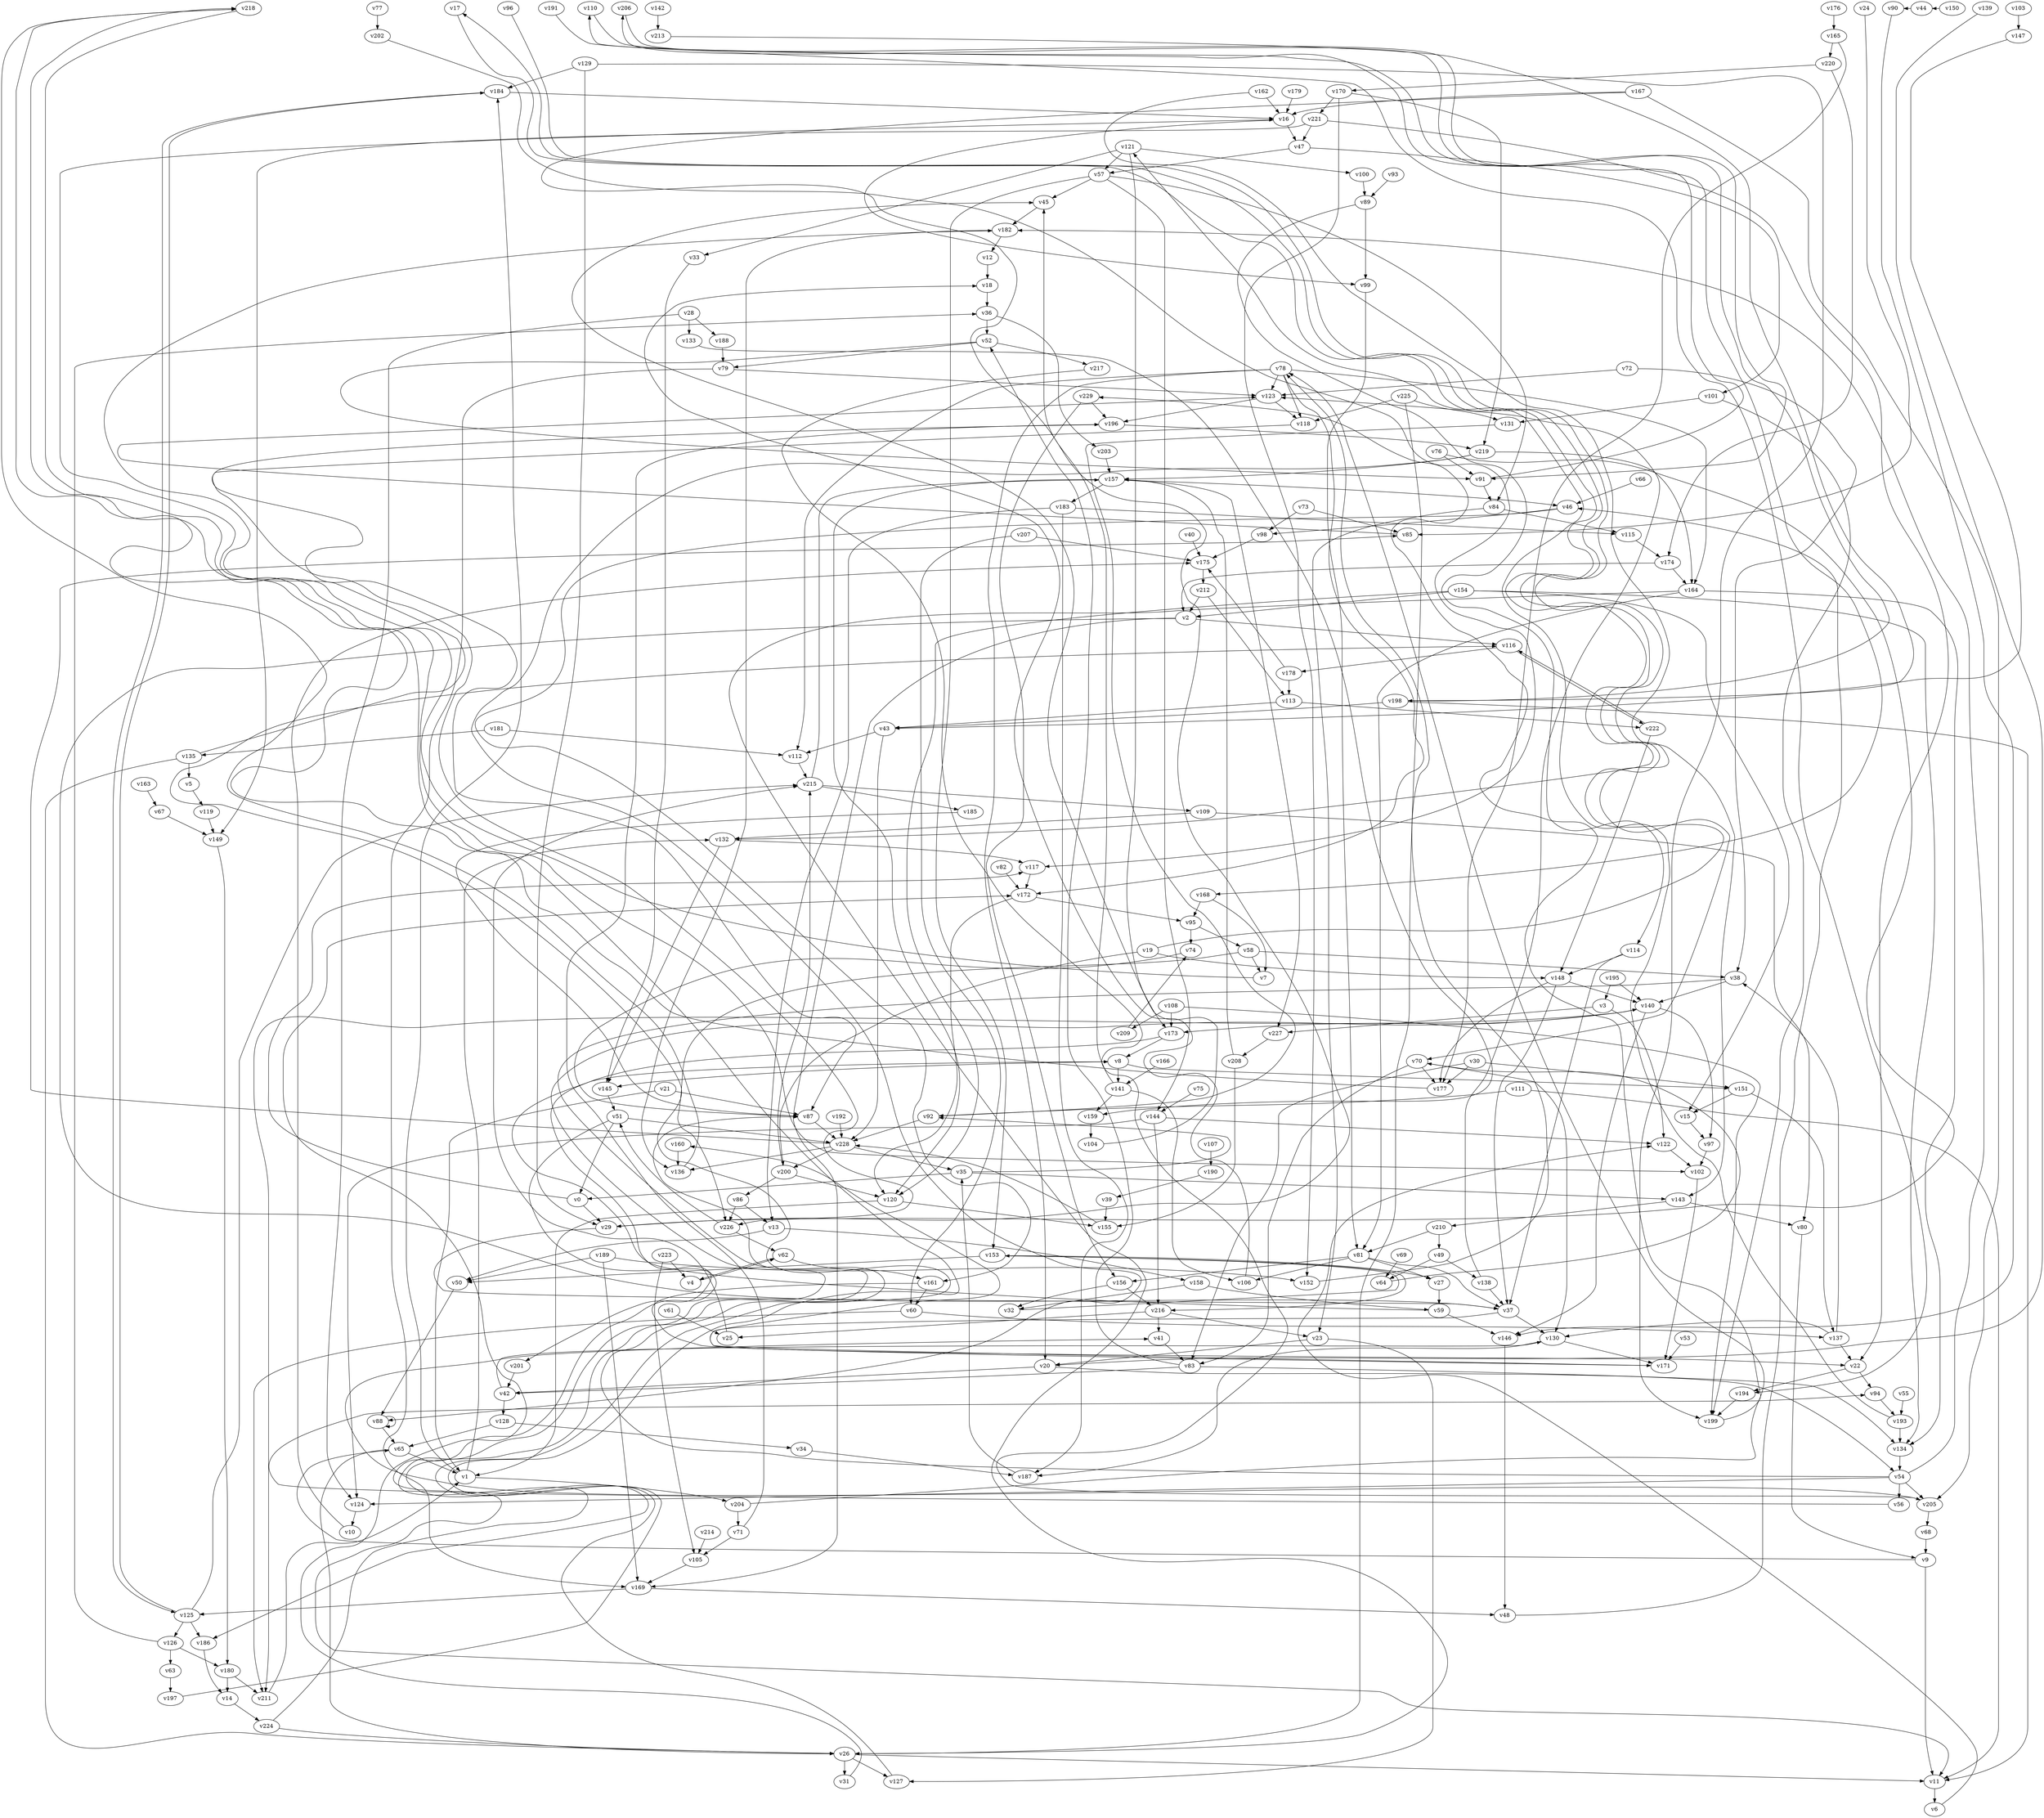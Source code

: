 // Benchmark game 333 - 230 vertices
// time_bound: 62
// targets: v133
digraph G {
    v0 [name="v0", player=1];
    v1 [name="v1", player=0];
    v2 [name="v2", player=0];
    v3 [name="v3", player=1];
    v4 [name="v4", player=0];
    v5 [name="v5", player=1];
    v6 [name="v6", player=0];
    v7 [name="v7", player=1];
    v8 [name="v8", player=1];
    v9 [name="v9", player=1];
    v10 [name="v10", player=0];
    v11 [name="v11", player=1];
    v12 [name="v12", player=0];
    v13 [name="v13", player=1];
    v14 [name="v14", player=1];
    v15 [name="v15", player=1];
    v16 [name="v16", player=1];
    v17 [name="v17", player=1];
    v18 [name="v18", player=1];
    v19 [name="v19", player=0];
    v20 [name="v20", player=1];
    v21 [name="v21", player=1];
    v22 [name="v22", player=0];
    v23 [name="v23", player=1];
    v24 [name="v24", player=1];
    v25 [name="v25", player=1];
    v26 [name="v26", player=1];
    v27 [name="v27", player=1];
    v28 [name="v28", player=0];
    v29 [name="v29", player=0];
    v30 [name="v30", player=0];
    v31 [name="v31", player=0];
    v32 [name="v32", player=0];
    v33 [name="v33", player=1];
    v34 [name="v34", player=0];
    v35 [name="v35", player=1];
    v36 [name="v36", player=1];
    v37 [name="v37", player=0];
    v38 [name="v38", player=1];
    v39 [name="v39", player=1];
    v40 [name="v40", player=1];
    v41 [name="v41", player=1];
    v42 [name="v42", player=1];
    v43 [name="v43", player=0];
    v44 [name="v44", player=0];
    v45 [name="v45", player=1];
    v46 [name="v46", player=1];
    v47 [name="v47", player=0];
    v48 [name="v48", player=0];
    v49 [name="v49", player=1];
    v50 [name="v50", player=0];
    v51 [name="v51", player=0];
    v52 [name="v52", player=0];
    v53 [name="v53", player=0];
    v54 [name="v54", player=0];
    v55 [name="v55", player=1];
    v56 [name="v56", player=1];
    v57 [name="v57", player=0];
    v58 [name="v58", player=0];
    v59 [name="v59", player=1];
    v60 [name="v60", player=0];
    v61 [name="v61", player=1];
    v62 [name="v62", player=0];
    v63 [name="v63", player=1];
    v64 [name="v64", player=1];
    v65 [name="v65", player=1];
    v66 [name="v66", player=1];
    v67 [name="v67", player=1];
    v68 [name="v68", player=0];
    v69 [name="v69", player=0];
    v70 [name="v70", player=0];
    v71 [name="v71", player=1];
    v72 [name="v72", player=1];
    v73 [name="v73", player=0];
    v74 [name="v74", player=1];
    v75 [name="v75", player=1];
    v76 [name="v76", player=1];
    v77 [name="v77", player=0];
    v78 [name="v78", player=1];
    v79 [name="v79", player=1];
    v80 [name="v80", player=1];
    v81 [name="v81", player=1];
    v82 [name="v82", player=1];
    v83 [name="v83", player=1];
    v84 [name="v84", player=0];
    v85 [name="v85", player=1];
    v86 [name="v86", player=0];
    v87 [name="v87", player=0];
    v88 [name="v88", player=0];
    v89 [name="v89", player=0];
    v90 [name="v90", player=1];
    v91 [name="v91", player=1];
    v92 [name="v92", player=1];
    v93 [name="v93", player=1];
    v94 [name="v94", player=1];
    v95 [name="v95", player=1];
    v96 [name="v96", player=1];
    v97 [name="v97", player=0];
    v98 [name="v98", player=0];
    v99 [name="v99", player=1];
    v100 [name="v100", player=0];
    v101 [name="v101", player=1];
    v102 [name="v102", player=0];
    v103 [name="v103", player=1];
    v104 [name="v104", player=0];
    v105 [name="v105", player=0];
    v106 [name="v106", player=1];
    v107 [name="v107", player=0];
    v108 [name="v108", player=1];
    v109 [name="v109", player=1];
    v110 [name="v110", player=0];
    v111 [name="v111", player=1];
    v112 [name="v112", player=1];
    v113 [name="v113", player=1];
    v114 [name="v114", player=0];
    v115 [name="v115", player=0];
    v116 [name="v116", player=0];
    v117 [name="v117", player=1];
    v118 [name="v118", player=1];
    v119 [name="v119", player=1];
    v120 [name="v120", player=1];
    v121 [name="v121", player=0];
    v122 [name="v122", player=1];
    v123 [name="v123", player=1];
    v124 [name="v124", player=1];
    v125 [name="v125", player=0];
    v126 [name="v126", player=0];
    v127 [name="v127", player=0];
    v128 [name="v128", player=0];
    v129 [name="v129", player=1];
    v130 [name="v130", player=0];
    v131 [name="v131", player=0];
    v132 [name="v132", player=0];
    v133 [name="v133", player=0, target=1];
    v134 [name="v134", player=0];
    v135 [name="v135", player=1];
    v136 [name="v136", player=0];
    v137 [name="v137", player=0];
    v138 [name="v138", player=1];
    v139 [name="v139", player=1];
    v140 [name="v140", player=1];
    v141 [name="v141", player=1];
    v142 [name="v142", player=0];
    v143 [name="v143", player=1];
    v144 [name="v144", player=1];
    v145 [name="v145", player=1];
    v146 [name="v146", player=0];
    v147 [name="v147", player=0];
    v148 [name="v148", player=0];
    v149 [name="v149", player=1];
    v150 [name="v150", player=1];
    v151 [name="v151", player=0];
    v152 [name="v152", player=0];
    v153 [name="v153", player=0];
    v154 [name="v154", player=0];
    v155 [name="v155", player=1];
    v156 [name="v156", player=0];
    v157 [name="v157", player=0];
    v158 [name="v158", player=1];
    v159 [name="v159", player=0];
    v160 [name="v160", player=1];
    v161 [name="v161", player=1];
    v162 [name="v162", player=0];
    v163 [name="v163", player=0];
    v164 [name="v164", player=0];
    v165 [name="v165", player=1];
    v166 [name="v166", player=1];
    v167 [name="v167", player=0];
    v168 [name="v168", player=0];
    v169 [name="v169", player=0];
    v170 [name="v170", player=1];
    v171 [name="v171", player=1];
    v172 [name="v172", player=1];
    v173 [name="v173", player=0];
    v174 [name="v174", player=0];
    v175 [name="v175", player=0];
    v176 [name="v176", player=1];
    v177 [name="v177", player=1];
    v178 [name="v178", player=1];
    v179 [name="v179", player=0];
    v180 [name="v180", player=1];
    v181 [name="v181", player=1];
    v182 [name="v182", player=0];
    v183 [name="v183", player=1];
    v184 [name="v184", player=1];
    v185 [name="v185", player=1];
    v186 [name="v186", player=1];
    v187 [name="v187", player=1];
    v188 [name="v188", player=1];
    v189 [name="v189", player=0];
    v190 [name="v190", player=0];
    v191 [name="v191", player=0];
    v192 [name="v192", player=0];
    v193 [name="v193", player=0];
    v194 [name="v194", player=1];
    v195 [name="v195", player=0];
    v196 [name="v196", player=0];
    v197 [name="v197", player=1];
    v198 [name="v198", player=1];
    v199 [name="v199", player=1];
    v200 [name="v200", player=1];
    v201 [name="v201", player=0];
    v202 [name="v202", player=0];
    v203 [name="v203", player=1];
    v204 [name="v204", player=0];
    v205 [name="v205", player=1];
    v206 [name="v206", player=0];
    v207 [name="v207", player=0];
    v208 [name="v208", player=0];
    v209 [name="v209", player=1];
    v210 [name="v210", player=0];
    v211 [name="v211", player=1];
    v212 [name="v212", player=0];
    v213 [name="v213", player=0];
    v214 [name="v214", player=0];
    v215 [name="v215", player=0];
    v216 [name="v216", player=0];
    v217 [name="v217", player=1];
    v218 [name="v218", player=0];
    v219 [name="v219", player=1];
    v220 [name="v220", player=1];
    v221 [name="v221", player=0];
    v222 [name="v222", player=1];
    v223 [name="v223", player=0];
    v224 [name="v224", player=0];
    v225 [name="v225", player=1];
    v226 [name="v226", player=1];
    v227 [name="v227", player=1];
    v228 [name="v228", player=1];
    v229 [name="v229", player=0];

    v0 -> v117 [constraint="t < 14"];
    v1 -> v132;
    v2 -> v37 [constraint="t < 6"];
    v3 -> v227;
    v4 -> v62 [constraint="t >= 1"];
    v5 -> v119;
    v6 -> v122 [constraint="t >= 2"];
    v7 -> v16 [constraint="t >= 3"];
    v8 -> v151;
    v9 -> v65 [constraint="t mod 5 == 3"];
    v10 -> v175;
    v11 -> v6;
    v12 -> v18;
    v13 -> v50;
    v14 -> v224;
    v15 -> v97;
    v16 -> v99 [constraint="t < 13"];
    v17 -> v132 [constraint="t >= 5"];
    v18 -> v36;
    v19 -> v17 [constraint="t mod 4 == 2"];
    v20 -> v54;
    v21 -> v1;
    v22 -> v194;
    v23 -> v20;
    v24 -> v85 [constraint="t >= 5"];
    v25 -> v215;
    v26 -> v127;
    v27 -> v59;
    v28 -> v188;
    v29 -> v37 [constraint="t mod 2 == 0"];
    v30 -> v83;
    v31 -> v172 [constraint="t < 7"];
    v32 -> v153 [constraint="t >= 4"];
    v33 -> v145;
    v34 -> v187;
    v35 -> v92 [constraint="t mod 4 == 2"];
    v36 -> v52;
    v37 -> v22 [constraint="t >= 1"];
    v38 -> v186 [constraint="t < 10"];
    v39 -> v155;
    v40 -> v175;
    v41 -> v83;
    v42 -> v130 [constraint="t mod 5 == 4"];
    v43 -> v112;
    v44 -> v90 [constraint="t < 5"];
    v45 -> v182;
    v46 -> v161 [constraint="t >= 4"];
    v47 -> v57;
    v48 -> v46;
    v49 -> v64;
    v50 -> v88;
    v51 -> v201 [constraint="t mod 4 == 2"];
    v52 -> v91 [constraint="t >= 3"];
    v53 -> v171;
    v54 -> v87 [constraint="t >= 2"];
    v55 -> v193;
    v56 -> v94 [constraint="t >= 2"];
    v57 -> v144;
    v58 -> v226;
    v59 -> v8 [constraint="t < 8"];
    v60 -> v137;
    v61 -> v25;
    v62 -> v161;
    v63 -> v197;
    v64 -> v70 [constraint="t >= 3"];
    v65 -> v26;
    v66 -> v46;
    v67 -> v149;
    v68 -> v9;
    v69 -> v64;
    v70 -> v83;
    v71 -> v105;
    v72 -> v123;
    v73 -> v85;
    v74 -> v87 [constraint="t >= 1"];
    v75 -> v144;
    v76 -> v29 [constraint="t mod 5 == 4"];
    v77 -> v202;
    v78 -> v172 [constraint="t < 13"];
    v79 -> v169;
    v80 -> v9;
    v81 -> v37;
    v82 -> v172;
    v83 -> v52;
    v84 -> v23;
    v85 -> v123 [constraint="t >= 2"];
    v86 -> v13;
    v87 -> v228;
    v88 -> v65;
    v89 -> v114 [constraint="t mod 2 == 0"];
    v90 -> v146 [constraint="t >= 4"];
    v91 -> v110 [constraint="t mod 5 == 0"];
    v92 -> v228;
    v93 -> v89;
    v94 -> v193;
    v95 -> v74;
    v96 -> v70 [constraint="t >= 2"];
    v97 -> v102;
    v98 -> v175;
    v99 -> v81;
    v100 -> v89;
    v101 -> v131;
    v102 -> v171;
    v103 -> v147;
    v104 -> v45 [constraint="t mod 4 == 3"];
    v105 -> v169;
    v106 -> v18 [constraint="t < 10"];
    v107 -> v190;
    v108 -> v209;
    v109 -> v132;
    v110 -> v168 [constraint="t >= 3"];
    v111 -> v92;
    v112 -> v215;
    v113 -> v222;
    v114 -> v37;
    v115 -> v174;
    v116 -> v178;
    v117 -> v172;
    v118 -> v226 [constraint="t mod 2 == 1"];
    v119 -> v149;
    v120 -> v155;
    v121 -> v100;
    v122 -> v102;
    v123 -> v196;
    v124 -> v10;
    v125 -> v186;
    v126 -> v63;
    v127 -> v116 [constraint="t < 6"];
    v128 -> v65;
    v129 -> v184;
    v130 -> v171;
    v131 -> v92 [constraint="t >= 4"];
    v132 -> v117;
    v133 -> v159 [constraint="t mod 3 == 1"];
    v134 -> v54;
    v135 -> v182 [constraint="t < 10"];
    v136 -> v218 [constraint="t < 9"];
    v137 -> v130 [constraint="t mod 4 == 2"];
    v138 -> v37;
    v139 -> v20 [constraint="t < 9"];
    v140 -> v211;
    v141 -> v106;
    v142 -> v213;
    v143 -> v210;
    v144 -> v124;
    v145 -> v51;
    v146 -> v48;
    v147 -> v43 [constraint="t >= 1"];
    v148 -> v140;
    v149 -> v180;
    v150 -> v44 [constraint="t < 9"];
    v151 -> v137;
    v152 -> v78 [constraint="t mod 5 == 4"];
    v153 -> v216 [constraint="t mod 4 == 0"];
    v154 -> v134;
    v155 -> v228;
    v156 -> v32;
    v157 -> v183;
    v158 -> v32;
    v159 -> v104;
    v160 -> v136;
    v161 -> v171 [constraint="t mod 3 == 0"];
    v162 -> v143 [constraint="t mod 5 == 3"];
    v163 -> v67;
    v164 -> v26 [constraint="t < 6"];
    v165 -> v177;
    v166 -> v141;
    v167 -> v29 [constraint="t mod 5 == 4"];
    v168 -> v95;
    v169 -> v125;
    v170 -> v219;
    v171 -> v160 [constraint="t < 5"];
    v172 -> v120;
    v173 -> v11 [constraint="t >= 4"];
    v174 -> v2 [constraint="t mod 4 == 2"];
    v175 -> v212;
    v176 -> v165;
    v177 -> v218 [constraint="t >= 4"];
    v178 -> v175;
    v179 -> v16;
    v180 -> v14;
    v181 -> v112;
    v182 -> v136;
    v183 -> v115;
    v184 -> v16;
    v185 -> v87 [constraint="t >= 5"];
    v186 -> v14;
    v187 -> v35;
    v188 -> v79;
    v189 -> v152;
    v190 -> v39;
    v191 -> v194 [constraint="t >= 2"];
    v192 -> v228;
    v193 -> v121 [constraint="t < 10"];
    v194 -> v199;
    v195 -> v3;
    v196 -> v87 [constraint="t < 11"];
    v197 -> v218 [constraint="t < 5"];
    v198 -> v206 [constraint="t mod 5 == 0"];
    v199 -> v229 [constraint="t mod 2 == 0"];
    v200 -> v86;
    v201 -> v42;
    v202 -> v117 [constraint="t mod 2 == 0"];
    v203 -> v157;
    v204 -> v78 [constraint="t >= 5"];
    v205 -> v41 [constraint="t mod 5 == 4"];
    v206 -> v91 [constraint="t >= 5"];
    v207 -> v60;
    v208 -> v157;
    v209 -> v74 [constraint="t mod 3 == 1"];
    v210 -> v81;
    v211 -> v1;
    v212 -> v113;
    v213 -> v198 [constraint="t mod 2 == 1"];
    v214 -> v105;
    v215 -> v185;
    v216 -> v41;
    v217 -> v205 [constraint="t >= 5"];
    v218 -> v102 [constraint="t < 12"];
    v219 -> v88 [constraint="t < 13"];
    v220 -> v170;
    v221 -> v22;
    v222 -> v116;
    v223 -> v105;
    v224 -> v140 [constraint="t mod 3 == 1"];
    v225 -> v26;
    v226 -> v62;
    v227 -> v208;
    v228 -> v85 [constraint="t mod 2 == 0"];
    v229 -> v196;
    v38 -> v140;
    v200 -> v215;
    v153 -> v27;
    v101 -> v199;
    v57 -> v84;
    v19 -> v148;
    v183 -> v187;
    v91 -> v84;
    v207 -> v175;
    v157 -> v120;
    v220 -> v174;
    v130 -> v187;
    v222 -> v148;
    v28 -> v133;
    v3 -> v122;
    v128 -> v34;
    v157 -> v227;
    v57 -> v153;
    v108 -> v199;
    v212 -> v2;
    v81 -> v156;
    v125 -> v126;
    v86 -> v226;
    v19 -> v200;
    v228 -> v200;
    v129 -> v199;
    v180 -> v211;
    v43 -> v228;
    v59 -> v146;
    v54 -> v124;
    v215 -> v157;
    v215 -> v109;
    v9 -> v11;
    v95 -> v58;
    v143 -> v80;
    v178 -> v113;
    v154 -> v2;
    v8 -> v145;
    v132 -> v145;
    v140 -> v146;
    v113 -> v43;
    v72 -> v38;
    v52 -> v217;
    v225 -> v118;
    v167 -> v205;
    v83 -> v134;
    v1 -> v184;
    v135 -> v26;
    v78 -> v20;
    v121 -> v173;
    v78 -> v118;
    v161 -> v60;
    v26 -> v11;
    v8 -> v141;
    v49 -> v138;
    v226 -> v51;
    v30 -> v151;
    v183 -> v13;
    v129 -> v29;
    v169 -> v48;
    v30 -> v177;
    v81 -> v27;
    v170 -> v221;
    v193 -> v134;
    v137 -> v22;
    v210 -> v49;
    v78 -> v164;
    v200 -> v120;
    v126 -> v36;
    v26 -> v31;
    v35 -> v143;
    v196 -> v219;
    v62 -> v4;
    v78 -> v112;
    v219 -> v157;
    v79 -> v123;
    v153 -> v50;
    v140 -> v97;
    v198 -> v43;
    v174 -> v164;
    v151 -> v15;
    v109 -> v80;
    v228 -> v35;
    v37 -> v130;
    v205 -> v68;
    v121 -> v33;
    v51 -> v0;
    v173 -> v8;
    v135 -> v5;
    v148 -> v37;
    v223 -> v4;
    v35 -> v0;
    v121 -> v57;
    v47 -> v101;
    v114 -> v148;
    v182 -> v12;
    v125 -> v215;
    v144 -> v216;
    v184 -> v125;
    v141 -> v159;
    v2 -> v116;
    v154 -> v15;
    v137 -> v38;
    v172 -> v95;
    v164 -> v134;
    v162 -> v16;
    v158 -> v59;
    v73 -> v98;
    v89 -> v99;
    v144 -> v122;
    v36 -> v203;
    v54 -> v182;
    v70 -> v177;
    v216 -> v25;
    v141 -> v45;
    v23 -> v127;
    v13 -> v158;
    v165 -> v220;
    v42 -> v128;
    v221 -> v47;
    v154 -> v120;
    v54 -> v56;
    v52 -> v79;
    v81 -> v106;
    v51 -> v228;
    v2 -> v169;
    v229 -> v156;
    v126 -> v180;
    v20 -> v42;
    v189 -> v50;
    v181 -> v135;
    v198 -> v11;
    v108 -> v173;
    v228 -> v136;
    v83 -> v42;
    v219 -> v164;
    v65 -> v1;
    v216 -> v23;
    v60 -> v211;
    v58 -> v7;
    v54 -> v205;
    v189 -> v169;
    v224 -> v26;
    v16 -> v47;
    v157 -> v46;
    v225 -> v131;
    v164 -> v81;
    v111 -> v11;
    v138 -> v123;
    v0 -> v29;
    v116 -> v222;
    v123 -> v118;
    v140 -> v173;
    v156 -> v216;
    v57 -> v45;
    v28 -> v124;
    v208 -> v155;
    v22 -> v94;
    v1 -> v204;
    v88 -> v88;
    v120 -> v1;
    v168 -> v7;
    v58 -> v38;
    v195 -> v140;
    v21 -> v87;
    v125 -> v184;
    v221 -> v149;
    v170 -> v152;
    v204 -> v71;
    v70 -> v130;
    v46 -> v98;
    v84 -> v115;
    v76 -> v91;
    v167 -> v16;
    v78 -> v123;
    v148 -> v177;
    v71 -> v196;
}
